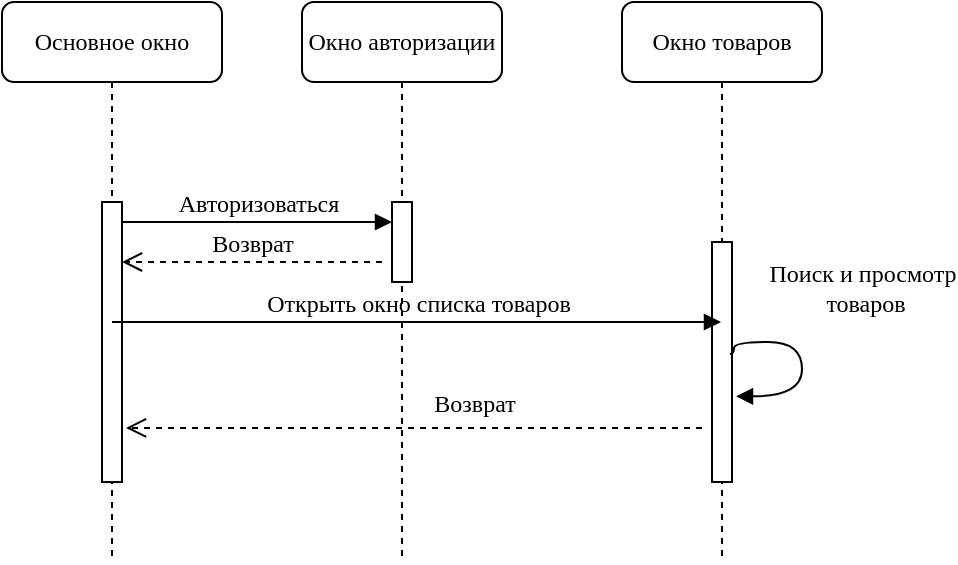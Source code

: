 <mxfile version="22.1.2" type="device">
  <diagram name="Page-1" id="13e1069c-82ec-6db2-03f1-153e76fe0fe0">
    <mxGraphModel dx="1178" dy="790" grid="1" gridSize="10" guides="1" tooltips="1" connect="1" arrows="1" fold="1" page="1" pageScale="1" pageWidth="1100" pageHeight="850" background="none" math="0" shadow="0">
      <root>
        <mxCell id="0" />
        <mxCell id="1" parent="0" />
        <mxCell id="7baba1c4bc27f4b0-2" value="Окно авторизации" style="shape=umlLifeline;perimeter=lifelinePerimeter;whiteSpace=wrap;html=1;container=1;collapsible=0;recursiveResize=0;outlineConnect=0;rounded=1;shadow=0;comic=0;labelBackgroundColor=none;strokeWidth=1;fontFamily=Verdana;fontSize=12;align=center;" parent="1" vertex="1">
          <mxGeometry x="240" y="80" width="100" height="280" as="geometry" />
        </mxCell>
        <mxCell id="7baba1c4bc27f4b0-10" value="" style="html=1;points=[];perimeter=orthogonalPerimeter;rounded=0;shadow=0;comic=0;labelBackgroundColor=none;strokeWidth=1;fontFamily=Verdana;fontSize=12;align=center;" parent="7baba1c4bc27f4b0-2" vertex="1">
          <mxGeometry x="45" y="100" width="10" height="40" as="geometry" />
        </mxCell>
        <mxCell id="7baba1c4bc27f4b0-3" value="Окно товаров" style="shape=umlLifeline;perimeter=lifelinePerimeter;whiteSpace=wrap;html=1;container=1;collapsible=0;recursiveResize=0;outlineConnect=0;rounded=1;shadow=0;comic=0;labelBackgroundColor=none;strokeWidth=1;fontFamily=Verdana;fontSize=12;align=center;" parent="1" vertex="1">
          <mxGeometry x="400" y="80" width="100" height="280" as="geometry" />
        </mxCell>
        <mxCell id="7baba1c4bc27f4b0-13" value="" style="html=1;points=[];perimeter=orthogonalPerimeter;rounded=0;shadow=0;comic=0;labelBackgroundColor=none;strokeWidth=1;fontFamily=Verdana;fontSize=12;align=center;" parent="7baba1c4bc27f4b0-3" vertex="1">
          <mxGeometry x="45" y="120" width="10" height="120" as="geometry" />
        </mxCell>
        <mxCell id="2jb0UfUXojAi2Yqv621_-2" value="&lt;div&gt;Поиск и просмотр&lt;/div&gt;&lt;div&gt;&amp;nbsp;товаров&lt;/div&gt;" style="html=1;verticalAlign=bottom;endArrow=block;labelBackgroundColor=none;fontFamily=Verdana;fontSize=12;elbow=vertical;edgeStyle=orthogonalEdgeStyle;curved=1;exitX=0.9;exitY=0.467;exitDx=0;exitDy=0;exitPerimeter=0;entryX=1.2;entryY=0.643;entryDx=0;entryDy=0;entryPerimeter=0;" parent="7baba1c4bc27f4b0-3" source="7baba1c4bc27f4b0-13" target="7baba1c4bc27f4b0-13" edge="1">
          <mxGeometry x="-0.178" y="32" relative="1" as="geometry">
            <mxPoint x="195" y="202" as="sourcePoint" />
            <mxPoint x="200" y="240" as="targetPoint" />
            <Array as="points">
              <mxPoint x="56" y="176" />
              <mxPoint x="56" y="170" />
              <mxPoint x="90" y="170" />
              <mxPoint x="90" y="197" />
            </Array>
            <mxPoint x="-2" y="-10" as="offset" />
          </mxGeometry>
        </mxCell>
        <mxCell id="7baba1c4bc27f4b0-8" value="Основное окно " style="shape=umlLifeline;perimeter=lifelinePerimeter;whiteSpace=wrap;html=1;container=1;collapsible=0;recursiveResize=0;outlineConnect=0;rounded=1;shadow=0;comic=0;labelBackgroundColor=none;strokeWidth=1;fontFamily=Verdana;fontSize=12;align=center;" parent="1" vertex="1">
          <mxGeometry x="90" y="80" width="110" height="280" as="geometry" />
        </mxCell>
        <mxCell id="7baba1c4bc27f4b0-9" value="" style="html=1;points=[];perimeter=orthogonalPerimeter;rounded=0;shadow=0;comic=0;labelBackgroundColor=none;strokeWidth=1;fontFamily=Verdana;fontSize=12;align=center;" parent="7baba1c4bc27f4b0-8" vertex="1">
          <mxGeometry x="50" y="100" width="10" height="140" as="geometry" />
        </mxCell>
        <mxCell id="2jb0UfUXojAi2Yqv621_-1" value="Открыть окно списка товаров" style="html=1;verticalAlign=bottom;endArrow=block;labelBackgroundColor=none;fontFamily=Verdana;fontSize=12;edgeStyle=elbowEdgeStyle;elbow=vertical;" parent="7baba1c4bc27f4b0-8" target="7baba1c4bc27f4b0-3" edge="1">
          <mxGeometry relative="1" as="geometry">
            <mxPoint x="55" y="160" as="sourcePoint" />
            <Array as="points">
              <mxPoint x="60" y="160" />
            </Array>
            <mxPoint x="185" y="160" as="targetPoint" />
          </mxGeometry>
        </mxCell>
        <mxCell id="7baba1c4bc27f4b0-11" value="Авторизоваться" style="html=1;verticalAlign=bottom;endArrow=block;labelBackgroundColor=none;fontFamily=Verdana;fontSize=12;edgeStyle=elbowEdgeStyle;elbow=vertical;" parent="1" edge="1">
          <mxGeometry relative="1" as="geometry">
            <mxPoint x="150" y="190" as="sourcePoint" />
            <mxPoint x="285" y="190" as="targetPoint" />
            <Array as="points">
              <mxPoint x="220" y="190" />
            </Array>
          </mxGeometry>
        </mxCell>
        <mxCell id="2jb0UfUXojAi2Yqv621_-3" value="Возврат" style="html=1;verticalAlign=bottom;endArrow=open;dashed=1;endSize=8;labelBackgroundColor=none;fontFamily=Verdana;fontSize=12;entryX=1.2;entryY=0.807;entryDx=0;entryDy=0;entryPerimeter=0;" parent="1" target="7baba1c4bc27f4b0-9" edge="1">
          <mxGeometry x="-0.197" y="-3" relative="1" as="geometry">
            <mxPoint x="160" y="297" as="targetPoint" />
            <mxPoint x="440" y="293" as="sourcePoint" />
            <Array as="points" />
            <mxPoint x="1" as="offset" />
          </mxGeometry>
        </mxCell>
        <mxCell id="2jb0UfUXojAi2Yqv621_-4" value="Возврат" style="html=1;verticalAlign=bottom;endArrow=open;dashed=1;endSize=8;labelBackgroundColor=none;fontFamily=Verdana;fontSize=12;" parent="1" edge="1">
          <mxGeometry relative="1" as="geometry">
            <mxPoint x="150" y="210" as="targetPoint" />
            <mxPoint x="280" y="210" as="sourcePoint" />
            <Array as="points" />
          </mxGeometry>
        </mxCell>
      </root>
    </mxGraphModel>
  </diagram>
</mxfile>
